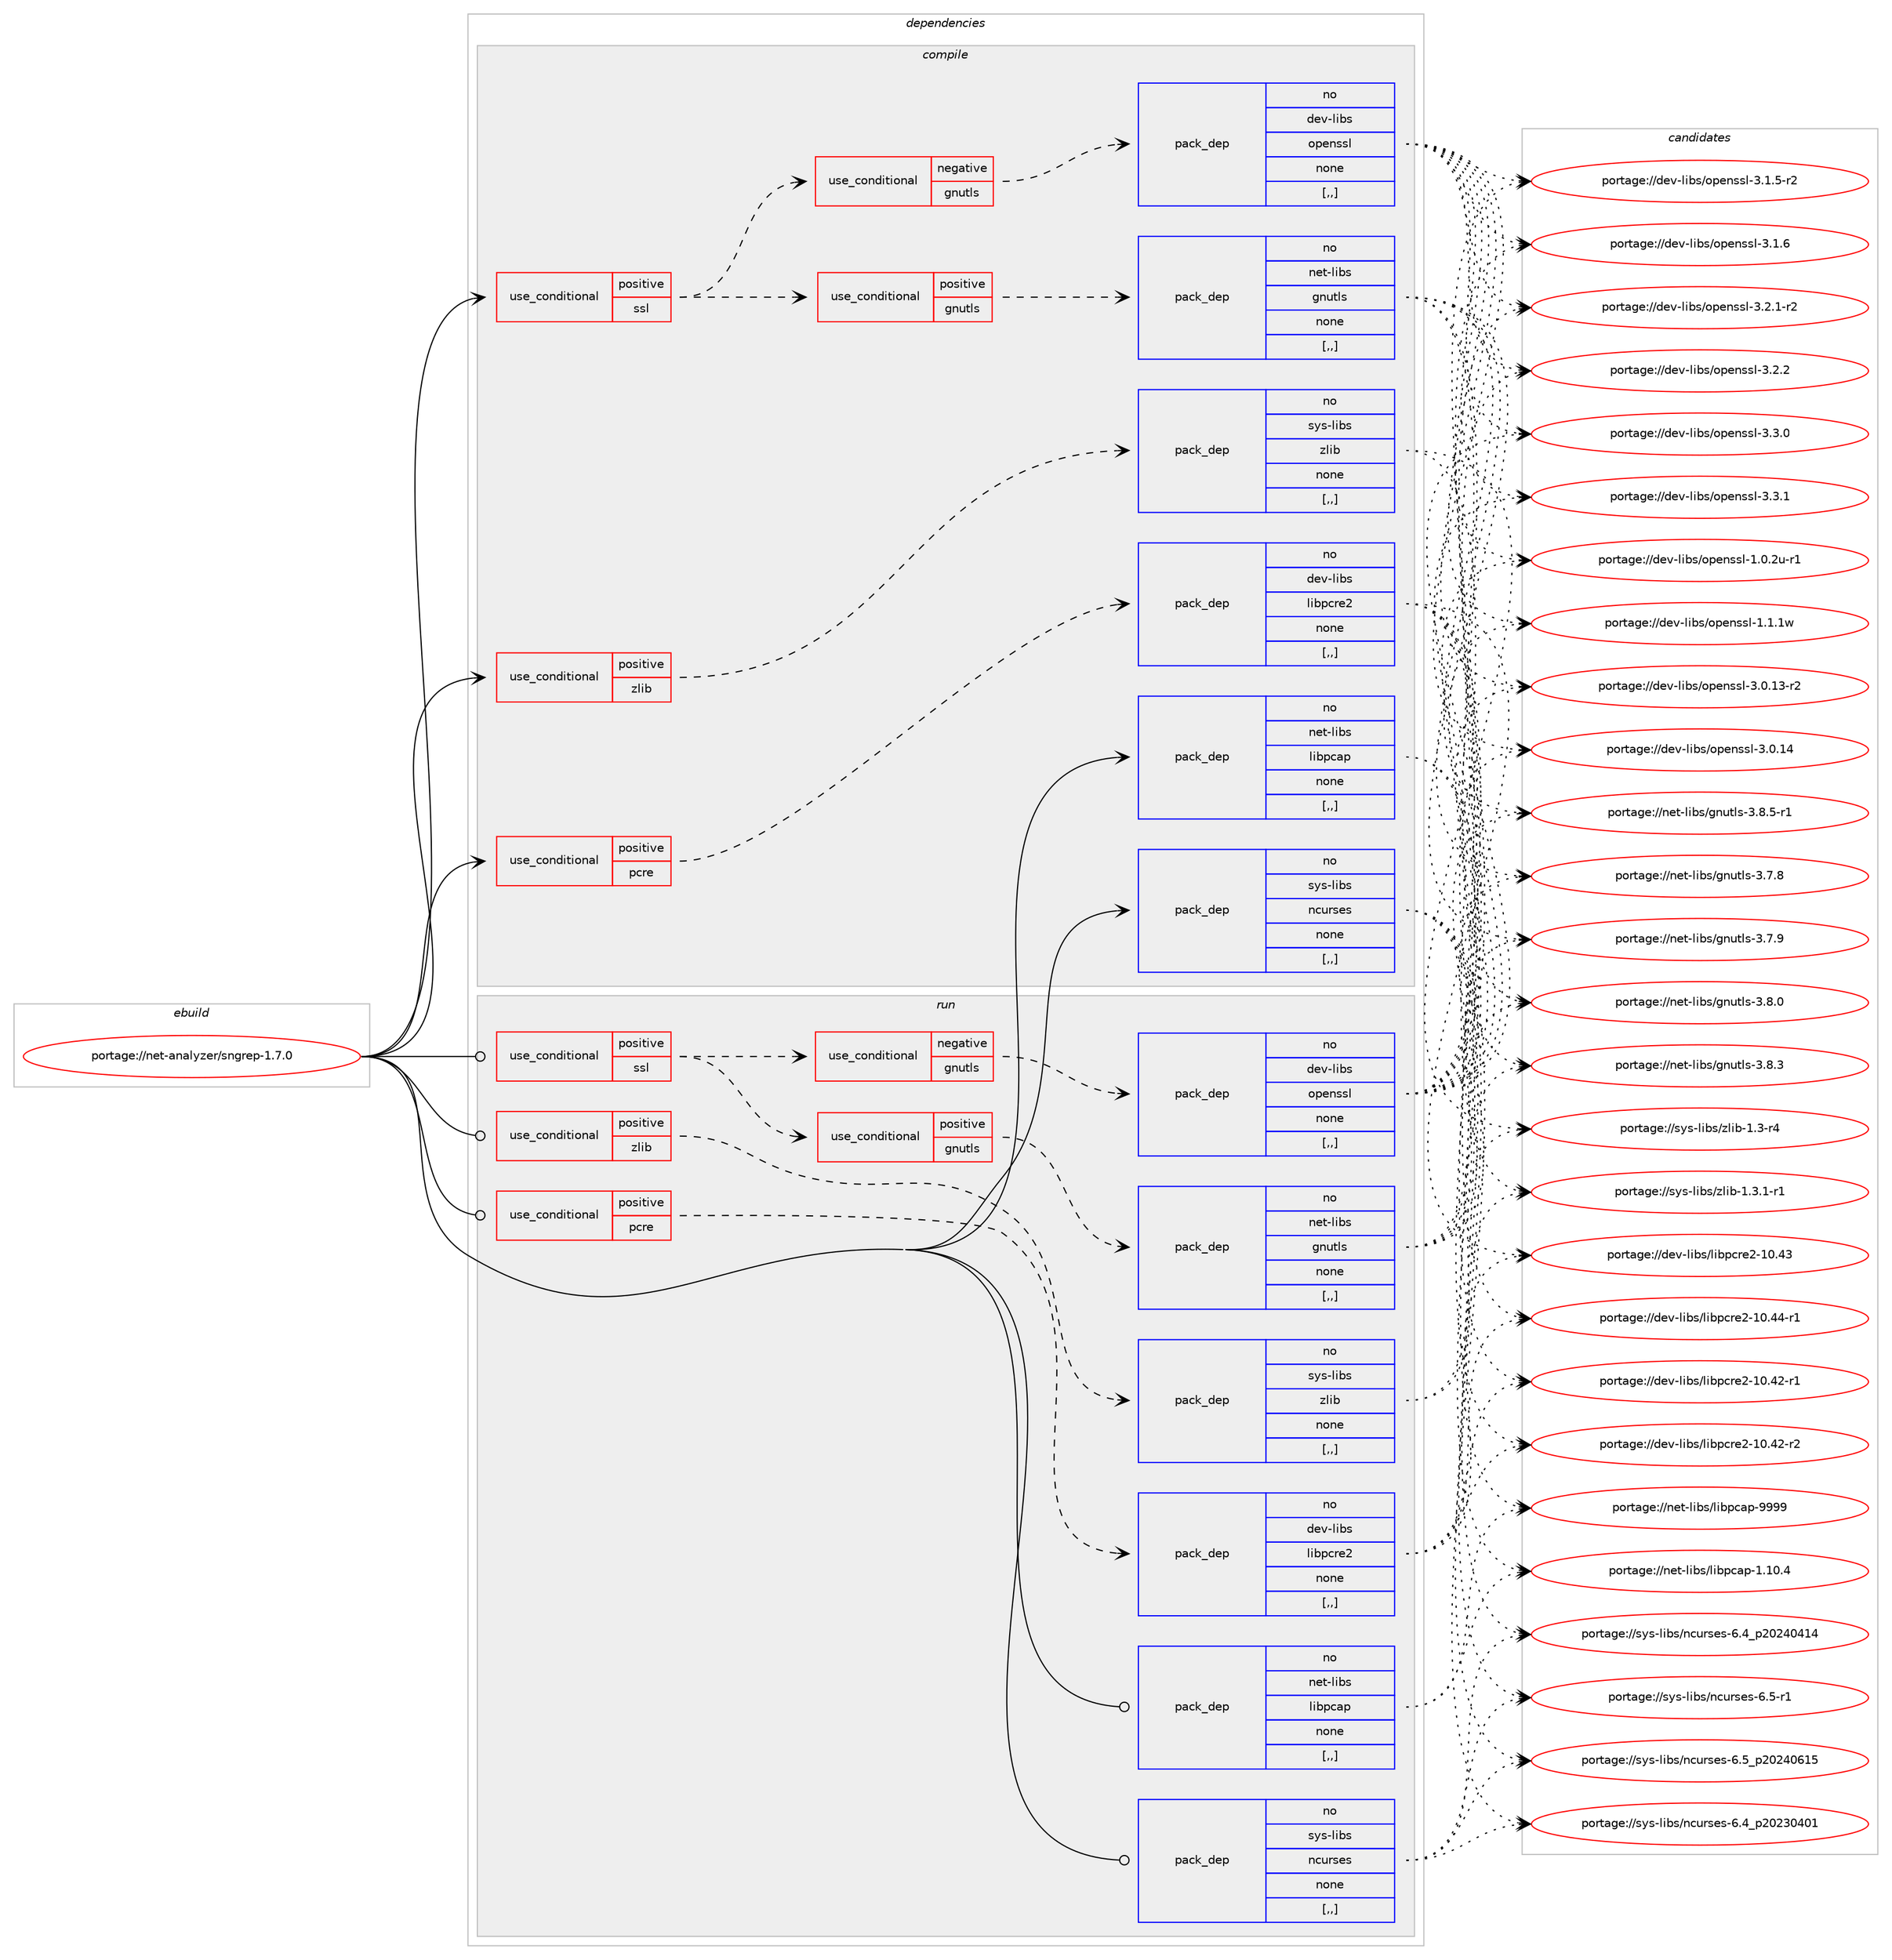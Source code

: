 digraph prolog {

# *************
# Graph options
# *************

newrank=true;
concentrate=true;
compound=true;
graph [rankdir=LR,fontname=Helvetica,fontsize=10,ranksep=1.5];#, ranksep=2.5, nodesep=0.2];
edge  [arrowhead=vee];
node  [fontname=Helvetica,fontsize=10];

# **********
# The ebuild
# **********

subgraph cluster_leftcol {
color=gray;
rank=same;
label=<<i>ebuild</i>>;
id [label="portage://net-analyzer/sngrep-1.7.0", color=red, width=4, href="../net-analyzer/sngrep-1.7.0.svg"];
}

# ****************
# The dependencies
# ****************

subgraph cluster_midcol {
color=gray;
label=<<i>dependencies</i>>;
subgraph cluster_compile {
fillcolor="#eeeeee";
style=filled;
label=<<i>compile</i>>;
subgraph cond85786 {
dependency333290 [label=<<TABLE BORDER="0" CELLBORDER="1" CELLSPACING="0" CELLPADDING="4"><TR><TD ROWSPAN="3" CELLPADDING="10">use_conditional</TD></TR><TR><TD>positive</TD></TR><TR><TD>pcre</TD></TR></TABLE>>, shape=none, color=red];
subgraph pack244973 {
dependency333291 [label=<<TABLE BORDER="0" CELLBORDER="1" CELLSPACING="0" CELLPADDING="4" WIDTH="220"><TR><TD ROWSPAN="6" CELLPADDING="30">pack_dep</TD></TR><TR><TD WIDTH="110">no</TD></TR><TR><TD>dev-libs</TD></TR><TR><TD>libpcre2</TD></TR><TR><TD>none</TD></TR><TR><TD>[,,]</TD></TR></TABLE>>, shape=none, color=blue];
}
dependency333290:e -> dependency333291:w [weight=20,style="dashed",arrowhead="vee"];
}
id:e -> dependency333290:w [weight=20,style="solid",arrowhead="vee"];
subgraph cond85787 {
dependency333292 [label=<<TABLE BORDER="0" CELLBORDER="1" CELLSPACING="0" CELLPADDING="4"><TR><TD ROWSPAN="3" CELLPADDING="10">use_conditional</TD></TR><TR><TD>positive</TD></TR><TR><TD>ssl</TD></TR></TABLE>>, shape=none, color=red];
subgraph cond85788 {
dependency333293 [label=<<TABLE BORDER="0" CELLBORDER="1" CELLSPACING="0" CELLPADDING="4"><TR><TD ROWSPAN="3" CELLPADDING="10">use_conditional</TD></TR><TR><TD>negative</TD></TR><TR><TD>gnutls</TD></TR></TABLE>>, shape=none, color=red];
subgraph pack244974 {
dependency333294 [label=<<TABLE BORDER="0" CELLBORDER="1" CELLSPACING="0" CELLPADDING="4" WIDTH="220"><TR><TD ROWSPAN="6" CELLPADDING="30">pack_dep</TD></TR><TR><TD WIDTH="110">no</TD></TR><TR><TD>dev-libs</TD></TR><TR><TD>openssl</TD></TR><TR><TD>none</TD></TR><TR><TD>[,,]</TD></TR></TABLE>>, shape=none, color=blue];
}
dependency333293:e -> dependency333294:w [weight=20,style="dashed",arrowhead="vee"];
}
dependency333292:e -> dependency333293:w [weight=20,style="dashed",arrowhead="vee"];
subgraph cond85789 {
dependency333295 [label=<<TABLE BORDER="0" CELLBORDER="1" CELLSPACING="0" CELLPADDING="4"><TR><TD ROWSPAN="3" CELLPADDING="10">use_conditional</TD></TR><TR><TD>positive</TD></TR><TR><TD>gnutls</TD></TR></TABLE>>, shape=none, color=red];
subgraph pack244975 {
dependency333296 [label=<<TABLE BORDER="0" CELLBORDER="1" CELLSPACING="0" CELLPADDING="4" WIDTH="220"><TR><TD ROWSPAN="6" CELLPADDING="30">pack_dep</TD></TR><TR><TD WIDTH="110">no</TD></TR><TR><TD>net-libs</TD></TR><TR><TD>gnutls</TD></TR><TR><TD>none</TD></TR><TR><TD>[,,]</TD></TR></TABLE>>, shape=none, color=blue];
}
dependency333295:e -> dependency333296:w [weight=20,style="dashed",arrowhead="vee"];
}
dependency333292:e -> dependency333295:w [weight=20,style="dashed",arrowhead="vee"];
}
id:e -> dependency333292:w [weight=20,style="solid",arrowhead="vee"];
subgraph cond85790 {
dependency333297 [label=<<TABLE BORDER="0" CELLBORDER="1" CELLSPACING="0" CELLPADDING="4"><TR><TD ROWSPAN="3" CELLPADDING="10">use_conditional</TD></TR><TR><TD>positive</TD></TR><TR><TD>zlib</TD></TR></TABLE>>, shape=none, color=red];
subgraph pack244976 {
dependency333298 [label=<<TABLE BORDER="0" CELLBORDER="1" CELLSPACING="0" CELLPADDING="4" WIDTH="220"><TR><TD ROWSPAN="6" CELLPADDING="30">pack_dep</TD></TR><TR><TD WIDTH="110">no</TD></TR><TR><TD>sys-libs</TD></TR><TR><TD>zlib</TD></TR><TR><TD>none</TD></TR><TR><TD>[,,]</TD></TR></TABLE>>, shape=none, color=blue];
}
dependency333297:e -> dependency333298:w [weight=20,style="dashed",arrowhead="vee"];
}
id:e -> dependency333297:w [weight=20,style="solid",arrowhead="vee"];
subgraph pack244977 {
dependency333299 [label=<<TABLE BORDER="0" CELLBORDER="1" CELLSPACING="0" CELLPADDING="4" WIDTH="220"><TR><TD ROWSPAN="6" CELLPADDING="30">pack_dep</TD></TR><TR><TD WIDTH="110">no</TD></TR><TR><TD>net-libs</TD></TR><TR><TD>libpcap</TD></TR><TR><TD>none</TD></TR><TR><TD>[,,]</TD></TR></TABLE>>, shape=none, color=blue];
}
id:e -> dependency333299:w [weight=20,style="solid",arrowhead="vee"];
subgraph pack244978 {
dependency333300 [label=<<TABLE BORDER="0" CELLBORDER="1" CELLSPACING="0" CELLPADDING="4" WIDTH="220"><TR><TD ROWSPAN="6" CELLPADDING="30">pack_dep</TD></TR><TR><TD WIDTH="110">no</TD></TR><TR><TD>sys-libs</TD></TR><TR><TD>ncurses</TD></TR><TR><TD>none</TD></TR><TR><TD>[,,]</TD></TR></TABLE>>, shape=none, color=blue];
}
id:e -> dependency333300:w [weight=20,style="solid",arrowhead="vee"];
}
subgraph cluster_compileandrun {
fillcolor="#eeeeee";
style=filled;
label=<<i>compile and run</i>>;
}
subgraph cluster_run {
fillcolor="#eeeeee";
style=filled;
label=<<i>run</i>>;
subgraph cond85791 {
dependency333301 [label=<<TABLE BORDER="0" CELLBORDER="1" CELLSPACING="0" CELLPADDING="4"><TR><TD ROWSPAN="3" CELLPADDING="10">use_conditional</TD></TR><TR><TD>positive</TD></TR><TR><TD>pcre</TD></TR></TABLE>>, shape=none, color=red];
subgraph pack244979 {
dependency333302 [label=<<TABLE BORDER="0" CELLBORDER="1" CELLSPACING="0" CELLPADDING="4" WIDTH="220"><TR><TD ROWSPAN="6" CELLPADDING="30">pack_dep</TD></TR><TR><TD WIDTH="110">no</TD></TR><TR><TD>dev-libs</TD></TR><TR><TD>libpcre2</TD></TR><TR><TD>none</TD></TR><TR><TD>[,,]</TD></TR></TABLE>>, shape=none, color=blue];
}
dependency333301:e -> dependency333302:w [weight=20,style="dashed",arrowhead="vee"];
}
id:e -> dependency333301:w [weight=20,style="solid",arrowhead="odot"];
subgraph cond85792 {
dependency333303 [label=<<TABLE BORDER="0" CELLBORDER="1" CELLSPACING="0" CELLPADDING="4"><TR><TD ROWSPAN="3" CELLPADDING="10">use_conditional</TD></TR><TR><TD>positive</TD></TR><TR><TD>ssl</TD></TR></TABLE>>, shape=none, color=red];
subgraph cond85793 {
dependency333304 [label=<<TABLE BORDER="0" CELLBORDER="1" CELLSPACING="0" CELLPADDING="4"><TR><TD ROWSPAN="3" CELLPADDING="10">use_conditional</TD></TR><TR><TD>negative</TD></TR><TR><TD>gnutls</TD></TR></TABLE>>, shape=none, color=red];
subgraph pack244980 {
dependency333305 [label=<<TABLE BORDER="0" CELLBORDER="1" CELLSPACING="0" CELLPADDING="4" WIDTH="220"><TR><TD ROWSPAN="6" CELLPADDING="30">pack_dep</TD></TR><TR><TD WIDTH="110">no</TD></TR><TR><TD>dev-libs</TD></TR><TR><TD>openssl</TD></TR><TR><TD>none</TD></TR><TR><TD>[,,]</TD></TR></TABLE>>, shape=none, color=blue];
}
dependency333304:e -> dependency333305:w [weight=20,style="dashed",arrowhead="vee"];
}
dependency333303:e -> dependency333304:w [weight=20,style="dashed",arrowhead="vee"];
subgraph cond85794 {
dependency333306 [label=<<TABLE BORDER="0" CELLBORDER="1" CELLSPACING="0" CELLPADDING="4"><TR><TD ROWSPAN="3" CELLPADDING="10">use_conditional</TD></TR><TR><TD>positive</TD></TR><TR><TD>gnutls</TD></TR></TABLE>>, shape=none, color=red];
subgraph pack244981 {
dependency333307 [label=<<TABLE BORDER="0" CELLBORDER="1" CELLSPACING="0" CELLPADDING="4" WIDTH="220"><TR><TD ROWSPAN="6" CELLPADDING="30">pack_dep</TD></TR><TR><TD WIDTH="110">no</TD></TR><TR><TD>net-libs</TD></TR><TR><TD>gnutls</TD></TR><TR><TD>none</TD></TR><TR><TD>[,,]</TD></TR></TABLE>>, shape=none, color=blue];
}
dependency333306:e -> dependency333307:w [weight=20,style="dashed",arrowhead="vee"];
}
dependency333303:e -> dependency333306:w [weight=20,style="dashed",arrowhead="vee"];
}
id:e -> dependency333303:w [weight=20,style="solid",arrowhead="odot"];
subgraph cond85795 {
dependency333308 [label=<<TABLE BORDER="0" CELLBORDER="1" CELLSPACING="0" CELLPADDING="4"><TR><TD ROWSPAN="3" CELLPADDING="10">use_conditional</TD></TR><TR><TD>positive</TD></TR><TR><TD>zlib</TD></TR></TABLE>>, shape=none, color=red];
subgraph pack244982 {
dependency333309 [label=<<TABLE BORDER="0" CELLBORDER="1" CELLSPACING="0" CELLPADDING="4" WIDTH="220"><TR><TD ROWSPAN="6" CELLPADDING="30">pack_dep</TD></TR><TR><TD WIDTH="110">no</TD></TR><TR><TD>sys-libs</TD></TR><TR><TD>zlib</TD></TR><TR><TD>none</TD></TR><TR><TD>[,,]</TD></TR></TABLE>>, shape=none, color=blue];
}
dependency333308:e -> dependency333309:w [weight=20,style="dashed",arrowhead="vee"];
}
id:e -> dependency333308:w [weight=20,style="solid",arrowhead="odot"];
subgraph pack244983 {
dependency333310 [label=<<TABLE BORDER="0" CELLBORDER="1" CELLSPACING="0" CELLPADDING="4" WIDTH="220"><TR><TD ROWSPAN="6" CELLPADDING="30">pack_dep</TD></TR><TR><TD WIDTH="110">no</TD></TR><TR><TD>net-libs</TD></TR><TR><TD>libpcap</TD></TR><TR><TD>none</TD></TR><TR><TD>[,,]</TD></TR></TABLE>>, shape=none, color=blue];
}
id:e -> dependency333310:w [weight=20,style="solid",arrowhead="odot"];
subgraph pack244984 {
dependency333311 [label=<<TABLE BORDER="0" CELLBORDER="1" CELLSPACING="0" CELLPADDING="4" WIDTH="220"><TR><TD ROWSPAN="6" CELLPADDING="30">pack_dep</TD></TR><TR><TD WIDTH="110">no</TD></TR><TR><TD>sys-libs</TD></TR><TR><TD>ncurses</TD></TR><TR><TD>none</TD></TR><TR><TD>[,,]</TD></TR></TABLE>>, shape=none, color=blue];
}
id:e -> dependency333311:w [weight=20,style="solid",arrowhead="odot"];
}
}

# **************
# The candidates
# **************

subgraph cluster_choices {
rank=same;
color=gray;
label=<<i>candidates</i>>;

subgraph choice244973 {
color=black;
nodesep=1;
choice1001011184510810598115471081059811299114101504549484652504511449 [label="portage://dev-libs/libpcre2-10.42-r1", color=red, width=4,href="../dev-libs/libpcre2-10.42-r1.svg"];
choice1001011184510810598115471081059811299114101504549484652504511450 [label="portage://dev-libs/libpcre2-10.42-r2", color=red, width=4,href="../dev-libs/libpcre2-10.42-r2.svg"];
choice100101118451081059811547108105981129911410150454948465251 [label="portage://dev-libs/libpcre2-10.43", color=red, width=4,href="../dev-libs/libpcre2-10.43.svg"];
choice1001011184510810598115471081059811299114101504549484652524511449 [label="portage://dev-libs/libpcre2-10.44-r1", color=red, width=4,href="../dev-libs/libpcre2-10.44-r1.svg"];
dependency333291:e -> choice1001011184510810598115471081059811299114101504549484652504511449:w [style=dotted,weight="100"];
dependency333291:e -> choice1001011184510810598115471081059811299114101504549484652504511450:w [style=dotted,weight="100"];
dependency333291:e -> choice100101118451081059811547108105981129911410150454948465251:w [style=dotted,weight="100"];
dependency333291:e -> choice1001011184510810598115471081059811299114101504549484652524511449:w [style=dotted,weight="100"];
}
subgraph choice244974 {
color=black;
nodesep=1;
choice1001011184510810598115471111121011101151151084549464846501174511449 [label="portage://dev-libs/openssl-1.0.2u-r1", color=red, width=4,href="../dev-libs/openssl-1.0.2u-r1.svg"];
choice100101118451081059811547111112101110115115108454946494649119 [label="portage://dev-libs/openssl-1.1.1w", color=red, width=4,href="../dev-libs/openssl-1.1.1w.svg"];
choice100101118451081059811547111112101110115115108455146484649514511450 [label="portage://dev-libs/openssl-3.0.13-r2", color=red, width=4,href="../dev-libs/openssl-3.0.13-r2.svg"];
choice10010111845108105981154711111210111011511510845514648464952 [label="portage://dev-libs/openssl-3.0.14", color=red, width=4,href="../dev-libs/openssl-3.0.14.svg"];
choice1001011184510810598115471111121011101151151084551464946534511450 [label="portage://dev-libs/openssl-3.1.5-r2", color=red, width=4,href="../dev-libs/openssl-3.1.5-r2.svg"];
choice100101118451081059811547111112101110115115108455146494654 [label="portage://dev-libs/openssl-3.1.6", color=red, width=4,href="../dev-libs/openssl-3.1.6.svg"];
choice1001011184510810598115471111121011101151151084551465046494511450 [label="portage://dev-libs/openssl-3.2.1-r2", color=red, width=4,href="../dev-libs/openssl-3.2.1-r2.svg"];
choice100101118451081059811547111112101110115115108455146504650 [label="portage://dev-libs/openssl-3.2.2", color=red, width=4,href="../dev-libs/openssl-3.2.2.svg"];
choice100101118451081059811547111112101110115115108455146514648 [label="portage://dev-libs/openssl-3.3.0", color=red, width=4,href="../dev-libs/openssl-3.3.0.svg"];
choice100101118451081059811547111112101110115115108455146514649 [label="portage://dev-libs/openssl-3.3.1", color=red, width=4,href="../dev-libs/openssl-3.3.1.svg"];
dependency333294:e -> choice1001011184510810598115471111121011101151151084549464846501174511449:w [style=dotted,weight="100"];
dependency333294:e -> choice100101118451081059811547111112101110115115108454946494649119:w [style=dotted,weight="100"];
dependency333294:e -> choice100101118451081059811547111112101110115115108455146484649514511450:w [style=dotted,weight="100"];
dependency333294:e -> choice10010111845108105981154711111210111011511510845514648464952:w [style=dotted,weight="100"];
dependency333294:e -> choice1001011184510810598115471111121011101151151084551464946534511450:w [style=dotted,weight="100"];
dependency333294:e -> choice100101118451081059811547111112101110115115108455146494654:w [style=dotted,weight="100"];
dependency333294:e -> choice1001011184510810598115471111121011101151151084551465046494511450:w [style=dotted,weight="100"];
dependency333294:e -> choice100101118451081059811547111112101110115115108455146504650:w [style=dotted,weight="100"];
dependency333294:e -> choice100101118451081059811547111112101110115115108455146514648:w [style=dotted,weight="100"];
dependency333294:e -> choice100101118451081059811547111112101110115115108455146514649:w [style=dotted,weight="100"];
}
subgraph choice244975 {
color=black;
nodesep=1;
choice110101116451081059811547103110117116108115455146554656 [label="portage://net-libs/gnutls-3.7.8", color=red, width=4,href="../net-libs/gnutls-3.7.8.svg"];
choice110101116451081059811547103110117116108115455146554657 [label="portage://net-libs/gnutls-3.7.9", color=red, width=4,href="../net-libs/gnutls-3.7.9.svg"];
choice110101116451081059811547103110117116108115455146564648 [label="portage://net-libs/gnutls-3.8.0", color=red, width=4,href="../net-libs/gnutls-3.8.0.svg"];
choice110101116451081059811547103110117116108115455146564651 [label="portage://net-libs/gnutls-3.8.3", color=red, width=4,href="../net-libs/gnutls-3.8.3.svg"];
choice1101011164510810598115471031101171161081154551465646534511449 [label="portage://net-libs/gnutls-3.8.5-r1", color=red, width=4,href="../net-libs/gnutls-3.8.5-r1.svg"];
dependency333296:e -> choice110101116451081059811547103110117116108115455146554656:w [style=dotted,weight="100"];
dependency333296:e -> choice110101116451081059811547103110117116108115455146554657:w [style=dotted,weight="100"];
dependency333296:e -> choice110101116451081059811547103110117116108115455146564648:w [style=dotted,weight="100"];
dependency333296:e -> choice110101116451081059811547103110117116108115455146564651:w [style=dotted,weight="100"];
dependency333296:e -> choice1101011164510810598115471031101171161081154551465646534511449:w [style=dotted,weight="100"];
}
subgraph choice244976 {
color=black;
nodesep=1;
choice11512111545108105981154712210810598454946514511452 [label="portage://sys-libs/zlib-1.3-r4", color=red, width=4,href="../sys-libs/zlib-1.3-r4.svg"];
choice115121115451081059811547122108105984549465146494511449 [label="portage://sys-libs/zlib-1.3.1-r1", color=red, width=4,href="../sys-libs/zlib-1.3.1-r1.svg"];
dependency333298:e -> choice11512111545108105981154712210810598454946514511452:w [style=dotted,weight="100"];
dependency333298:e -> choice115121115451081059811547122108105984549465146494511449:w [style=dotted,weight="100"];
}
subgraph choice244977 {
color=black;
nodesep=1;
choice11010111645108105981154710810598112999711245494649484652 [label="portage://net-libs/libpcap-1.10.4", color=red, width=4,href="../net-libs/libpcap-1.10.4.svg"];
choice1101011164510810598115471081059811299971124557575757 [label="portage://net-libs/libpcap-9999", color=red, width=4,href="../net-libs/libpcap-9999.svg"];
dependency333299:e -> choice11010111645108105981154710810598112999711245494649484652:w [style=dotted,weight="100"];
dependency333299:e -> choice1101011164510810598115471081059811299971124557575757:w [style=dotted,weight="100"];
}
subgraph choice244978 {
color=black;
nodesep=1;
choice1151211154510810598115471109911711411510111545544652951125048505148524849 [label="portage://sys-libs/ncurses-6.4_p20230401", color=red, width=4,href="../sys-libs/ncurses-6.4_p20230401.svg"];
choice1151211154510810598115471109911711411510111545544652951125048505248524952 [label="portage://sys-libs/ncurses-6.4_p20240414", color=red, width=4,href="../sys-libs/ncurses-6.4_p20240414.svg"];
choice11512111545108105981154711099117114115101115455446534511449 [label="portage://sys-libs/ncurses-6.5-r1", color=red, width=4,href="../sys-libs/ncurses-6.5-r1.svg"];
choice1151211154510810598115471109911711411510111545544653951125048505248544953 [label="portage://sys-libs/ncurses-6.5_p20240615", color=red, width=4,href="../sys-libs/ncurses-6.5_p20240615.svg"];
dependency333300:e -> choice1151211154510810598115471109911711411510111545544652951125048505148524849:w [style=dotted,weight="100"];
dependency333300:e -> choice1151211154510810598115471109911711411510111545544652951125048505248524952:w [style=dotted,weight="100"];
dependency333300:e -> choice11512111545108105981154711099117114115101115455446534511449:w [style=dotted,weight="100"];
dependency333300:e -> choice1151211154510810598115471109911711411510111545544653951125048505248544953:w [style=dotted,weight="100"];
}
subgraph choice244979 {
color=black;
nodesep=1;
choice1001011184510810598115471081059811299114101504549484652504511449 [label="portage://dev-libs/libpcre2-10.42-r1", color=red, width=4,href="../dev-libs/libpcre2-10.42-r1.svg"];
choice1001011184510810598115471081059811299114101504549484652504511450 [label="portage://dev-libs/libpcre2-10.42-r2", color=red, width=4,href="../dev-libs/libpcre2-10.42-r2.svg"];
choice100101118451081059811547108105981129911410150454948465251 [label="portage://dev-libs/libpcre2-10.43", color=red, width=4,href="../dev-libs/libpcre2-10.43.svg"];
choice1001011184510810598115471081059811299114101504549484652524511449 [label="portage://dev-libs/libpcre2-10.44-r1", color=red, width=4,href="../dev-libs/libpcre2-10.44-r1.svg"];
dependency333302:e -> choice1001011184510810598115471081059811299114101504549484652504511449:w [style=dotted,weight="100"];
dependency333302:e -> choice1001011184510810598115471081059811299114101504549484652504511450:w [style=dotted,weight="100"];
dependency333302:e -> choice100101118451081059811547108105981129911410150454948465251:w [style=dotted,weight="100"];
dependency333302:e -> choice1001011184510810598115471081059811299114101504549484652524511449:w [style=dotted,weight="100"];
}
subgraph choice244980 {
color=black;
nodesep=1;
choice1001011184510810598115471111121011101151151084549464846501174511449 [label="portage://dev-libs/openssl-1.0.2u-r1", color=red, width=4,href="../dev-libs/openssl-1.0.2u-r1.svg"];
choice100101118451081059811547111112101110115115108454946494649119 [label="portage://dev-libs/openssl-1.1.1w", color=red, width=4,href="../dev-libs/openssl-1.1.1w.svg"];
choice100101118451081059811547111112101110115115108455146484649514511450 [label="portage://dev-libs/openssl-3.0.13-r2", color=red, width=4,href="../dev-libs/openssl-3.0.13-r2.svg"];
choice10010111845108105981154711111210111011511510845514648464952 [label="portage://dev-libs/openssl-3.0.14", color=red, width=4,href="../dev-libs/openssl-3.0.14.svg"];
choice1001011184510810598115471111121011101151151084551464946534511450 [label="portage://dev-libs/openssl-3.1.5-r2", color=red, width=4,href="../dev-libs/openssl-3.1.5-r2.svg"];
choice100101118451081059811547111112101110115115108455146494654 [label="portage://dev-libs/openssl-3.1.6", color=red, width=4,href="../dev-libs/openssl-3.1.6.svg"];
choice1001011184510810598115471111121011101151151084551465046494511450 [label="portage://dev-libs/openssl-3.2.1-r2", color=red, width=4,href="../dev-libs/openssl-3.2.1-r2.svg"];
choice100101118451081059811547111112101110115115108455146504650 [label="portage://dev-libs/openssl-3.2.2", color=red, width=4,href="../dev-libs/openssl-3.2.2.svg"];
choice100101118451081059811547111112101110115115108455146514648 [label="portage://dev-libs/openssl-3.3.0", color=red, width=4,href="../dev-libs/openssl-3.3.0.svg"];
choice100101118451081059811547111112101110115115108455146514649 [label="portage://dev-libs/openssl-3.3.1", color=red, width=4,href="../dev-libs/openssl-3.3.1.svg"];
dependency333305:e -> choice1001011184510810598115471111121011101151151084549464846501174511449:w [style=dotted,weight="100"];
dependency333305:e -> choice100101118451081059811547111112101110115115108454946494649119:w [style=dotted,weight="100"];
dependency333305:e -> choice100101118451081059811547111112101110115115108455146484649514511450:w [style=dotted,weight="100"];
dependency333305:e -> choice10010111845108105981154711111210111011511510845514648464952:w [style=dotted,weight="100"];
dependency333305:e -> choice1001011184510810598115471111121011101151151084551464946534511450:w [style=dotted,weight="100"];
dependency333305:e -> choice100101118451081059811547111112101110115115108455146494654:w [style=dotted,weight="100"];
dependency333305:e -> choice1001011184510810598115471111121011101151151084551465046494511450:w [style=dotted,weight="100"];
dependency333305:e -> choice100101118451081059811547111112101110115115108455146504650:w [style=dotted,weight="100"];
dependency333305:e -> choice100101118451081059811547111112101110115115108455146514648:w [style=dotted,weight="100"];
dependency333305:e -> choice100101118451081059811547111112101110115115108455146514649:w [style=dotted,weight="100"];
}
subgraph choice244981 {
color=black;
nodesep=1;
choice110101116451081059811547103110117116108115455146554656 [label="portage://net-libs/gnutls-3.7.8", color=red, width=4,href="../net-libs/gnutls-3.7.8.svg"];
choice110101116451081059811547103110117116108115455146554657 [label="portage://net-libs/gnutls-3.7.9", color=red, width=4,href="../net-libs/gnutls-3.7.9.svg"];
choice110101116451081059811547103110117116108115455146564648 [label="portage://net-libs/gnutls-3.8.0", color=red, width=4,href="../net-libs/gnutls-3.8.0.svg"];
choice110101116451081059811547103110117116108115455146564651 [label="portage://net-libs/gnutls-3.8.3", color=red, width=4,href="../net-libs/gnutls-3.8.3.svg"];
choice1101011164510810598115471031101171161081154551465646534511449 [label="portage://net-libs/gnutls-3.8.5-r1", color=red, width=4,href="../net-libs/gnutls-3.8.5-r1.svg"];
dependency333307:e -> choice110101116451081059811547103110117116108115455146554656:w [style=dotted,weight="100"];
dependency333307:e -> choice110101116451081059811547103110117116108115455146554657:w [style=dotted,weight="100"];
dependency333307:e -> choice110101116451081059811547103110117116108115455146564648:w [style=dotted,weight="100"];
dependency333307:e -> choice110101116451081059811547103110117116108115455146564651:w [style=dotted,weight="100"];
dependency333307:e -> choice1101011164510810598115471031101171161081154551465646534511449:w [style=dotted,weight="100"];
}
subgraph choice244982 {
color=black;
nodesep=1;
choice11512111545108105981154712210810598454946514511452 [label="portage://sys-libs/zlib-1.3-r4", color=red, width=4,href="../sys-libs/zlib-1.3-r4.svg"];
choice115121115451081059811547122108105984549465146494511449 [label="portage://sys-libs/zlib-1.3.1-r1", color=red, width=4,href="../sys-libs/zlib-1.3.1-r1.svg"];
dependency333309:e -> choice11512111545108105981154712210810598454946514511452:w [style=dotted,weight="100"];
dependency333309:e -> choice115121115451081059811547122108105984549465146494511449:w [style=dotted,weight="100"];
}
subgraph choice244983 {
color=black;
nodesep=1;
choice11010111645108105981154710810598112999711245494649484652 [label="portage://net-libs/libpcap-1.10.4", color=red, width=4,href="../net-libs/libpcap-1.10.4.svg"];
choice1101011164510810598115471081059811299971124557575757 [label="portage://net-libs/libpcap-9999", color=red, width=4,href="../net-libs/libpcap-9999.svg"];
dependency333310:e -> choice11010111645108105981154710810598112999711245494649484652:w [style=dotted,weight="100"];
dependency333310:e -> choice1101011164510810598115471081059811299971124557575757:w [style=dotted,weight="100"];
}
subgraph choice244984 {
color=black;
nodesep=1;
choice1151211154510810598115471109911711411510111545544652951125048505148524849 [label="portage://sys-libs/ncurses-6.4_p20230401", color=red, width=4,href="../sys-libs/ncurses-6.4_p20230401.svg"];
choice1151211154510810598115471109911711411510111545544652951125048505248524952 [label="portage://sys-libs/ncurses-6.4_p20240414", color=red, width=4,href="../sys-libs/ncurses-6.4_p20240414.svg"];
choice11512111545108105981154711099117114115101115455446534511449 [label="portage://sys-libs/ncurses-6.5-r1", color=red, width=4,href="../sys-libs/ncurses-6.5-r1.svg"];
choice1151211154510810598115471109911711411510111545544653951125048505248544953 [label="portage://sys-libs/ncurses-6.5_p20240615", color=red, width=4,href="../sys-libs/ncurses-6.5_p20240615.svg"];
dependency333311:e -> choice1151211154510810598115471109911711411510111545544652951125048505148524849:w [style=dotted,weight="100"];
dependency333311:e -> choice1151211154510810598115471109911711411510111545544652951125048505248524952:w [style=dotted,weight="100"];
dependency333311:e -> choice11512111545108105981154711099117114115101115455446534511449:w [style=dotted,weight="100"];
dependency333311:e -> choice1151211154510810598115471109911711411510111545544653951125048505248544953:w [style=dotted,weight="100"];
}
}

}
